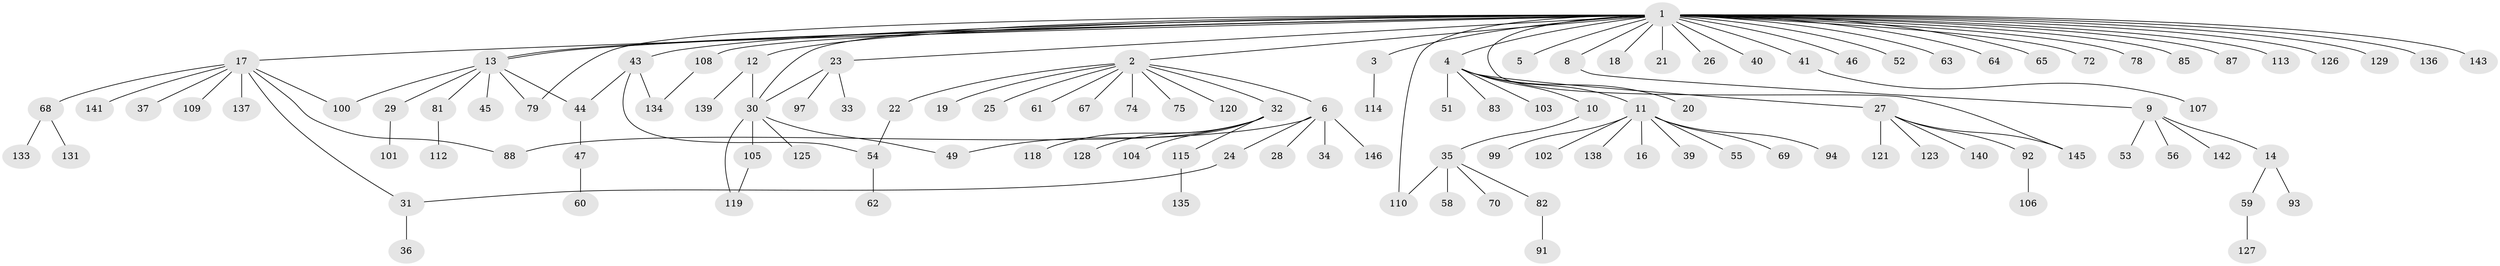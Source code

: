 // Generated by graph-tools (version 1.1) at 2025/23/03/03/25 07:23:52]
// undirected, 118 vertices, 131 edges
graph export_dot {
graph [start="1"]
  node [color=gray90,style=filled];
  1 [super="+116"];
  2 [super="+7"];
  3 [super="+66"];
  4 [super="+15"];
  5 [super="+148"];
  6 [super="+90"];
  8;
  9 [super="+132"];
  10;
  11 [super="+89"];
  12 [super="+84"];
  13 [super="+95"];
  14;
  16;
  17 [super="+57"];
  18;
  19;
  20;
  21 [super="+50"];
  22 [super="+86"];
  23 [super="+80"];
  24 [super="+38"];
  25;
  26;
  27 [super="+42"];
  28 [super="+122"];
  29 [super="+130"];
  30 [super="+77"];
  31;
  32 [super="+48"];
  33;
  34;
  35;
  36;
  37 [super="+147"];
  39;
  40;
  41;
  43 [super="+111"];
  44;
  45;
  46 [super="+71"];
  47;
  49;
  51;
  52 [super="+76"];
  53;
  54;
  55;
  56;
  58;
  59 [super="+73"];
  60;
  61 [super="+144"];
  62;
  63;
  64;
  65;
  67;
  68 [super="+96"];
  69;
  70;
  72;
  74;
  75;
  78;
  79 [super="+117"];
  81;
  82;
  83;
  85;
  87;
  88;
  91 [super="+149"];
  92 [super="+98"];
  93;
  94;
  97;
  99;
  100;
  101;
  102;
  103;
  104;
  105;
  106;
  107;
  108;
  109;
  110 [super="+124"];
  112;
  113;
  114;
  115;
  118;
  119;
  120;
  121;
  123;
  125;
  126;
  127;
  128;
  129;
  131;
  133;
  134;
  135;
  136;
  137;
  138;
  139;
  140;
  141;
  142;
  143;
  145;
  146;
  1 -- 2;
  1 -- 3;
  1 -- 4;
  1 -- 5;
  1 -- 8;
  1 -- 12;
  1 -- 13;
  1 -- 13;
  1 -- 17;
  1 -- 18;
  1 -- 21;
  1 -- 23;
  1 -- 26;
  1 -- 40;
  1 -- 41;
  1 -- 43;
  1 -- 46;
  1 -- 52;
  1 -- 63;
  1 -- 64;
  1 -- 65;
  1 -- 72;
  1 -- 78;
  1 -- 79;
  1 -- 85;
  1 -- 87;
  1 -- 108;
  1 -- 110;
  1 -- 113;
  1 -- 126;
  1 -- 129;
  1 -- 136;
  1 -- 143;
  1 -- 145;
  1 -- 30;
  2 -- 6;
  2 -- 19;
  2 -- 22;
  2 -- 25;
  2 -- 32;
  2 -- 67;
  2 -- 74;
  2 -- 75;
  2 -- 120;
  2 -- 61;
  3 -- 114;
  4 -- 10;
  4 -- 11;
  4 -- 20;
  4 -- 27;
  4 -- 51;
  4 -- 83;
  4 -- 103;
  6 -- 24;
  6 -- 28;
  6 -- 34;
  6 -- 88;
  6 -- 146;
  8 -- 9;
  9 -- 14;
  9 -- 53;
  9 -- 56;
  9 -- 142;
  10 -- 35;
  11 -- 16;
  11 -- 39;
  11 -- 55;
  11 -- 69;
  11 -- 94;
  11 -- 99;
  11 -- 102;
  11 -- 138;
  12 -- 30;
  12 -- 139;
  13 -- 29;
  13 -- 44;
  13 -- 45;
  13 -- 79;
  13 -- 81;
  13 -- 100;
  14 -- 59;
  14 -- 93;
  17 -- 37;
  17 -- 141;
  17 -- 100;
  17 -- 68;
  17 -- 88;
  17 -- 137;
  17 -- 109;
  17 -- 31;
  22 -- 54;
  23 -- 30;
  23 -- 33;
  23 -- 97;
  24 -- 31;
  27 -- 121;
  27 -- 145;
  27 -- 123;
  27 -- 140;
  27 -- 92;
  29 -- 101;
  30 -- 49;
  30 -- 105;
  30 -- 119;
  30 -- 125;
  31 -- 36;
  32 -- 49;
  32 -- 115;
  32 -- 118;
  32 -- 128;
  32 -- 104;
  35 -- 58;
  35 -- 70;
  35 -- 82;
  35 -- 110;
  41 -- 107;
  43 -- 134;
  43 -- 44;
  43 -- 54;
  44 -- 47;
  47 -- 60;
  54 -- 62;
  59 -- 127;
  68 -- 131;
  68 -- 133;
  81 -- 112;
  82 -- 91;
  92 -- 106;
  105 -- 119;
  108 -- 134;
  115 -- 135;
}
